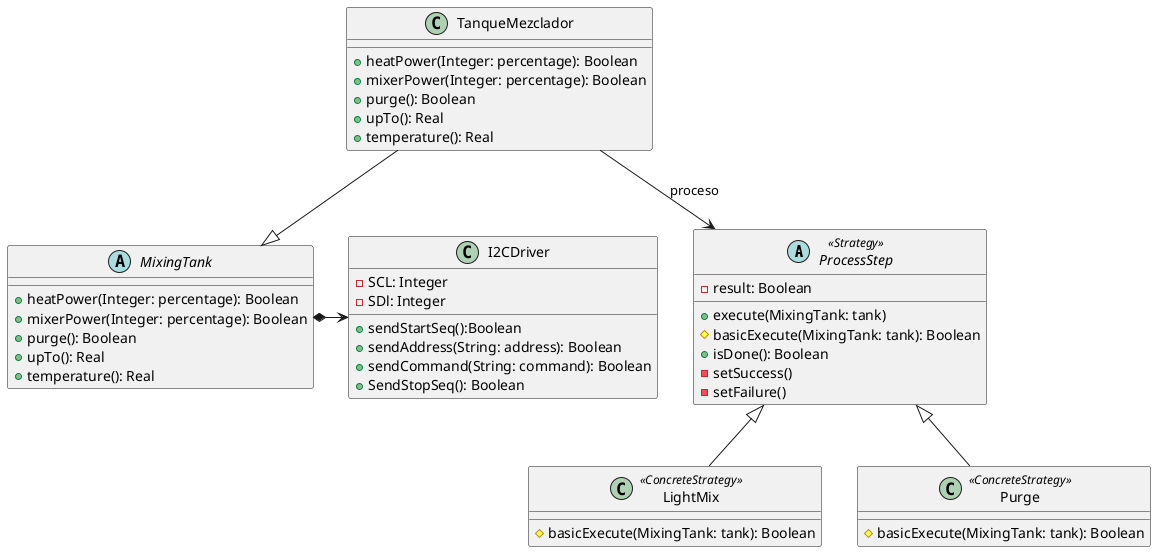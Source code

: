 @startuml Ejercicio22 

ProcessStep <|-- LightMix
ProcessStep <|-- Purge

MixingTank *-> I2CDriver

TanqueMezclador --|> MixingTank

TanqueMezclador --> ProcessStep : proceso

abstract class ProcessStep <<Strategy>>{
    -result: Boolean 
    +execute(MixingTank: tank)
    #basicExecute(MixingTank: tank): Boolean 
    +isDone(): Boolean
    -setSuccess()
    -setFailure()
}

class LightMix <<ConcreteStrategy>>{
    #basicExecute(MixingTank: tank): Boolean
}

class Purge <<ConcreteStrategy>>{
    #basicExecute(MixingTank: tank): Boolean
}

abstract class MixingTank{
    +heatPower(Integer: percentage): Boolean 
    +mixerPower(Integer: percentage): Boolean
    +purge(): Boolean
    +upTo(): Real
    +temperature(): Real 
}

class I2CDriver{
    -SCL: Integer 
    -SDl: Integer
    +sendStartSeq():Boolean
    +sendAddress(String: address): Boolean 
    +sendCommand(String: command): Boolean 
    +SendStopSeq(): Boolean
}

class TanqueMezclador{
        +heatPower(Integer: percentage): Boolean 
    +mixerPower(Integer: percentage): Boolean
    +purge(): Boolean
    +upTo(): Real
    +temperature(): Real 
}
@enduml 
